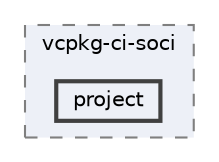 digraph "external/reflect-cpp/vcpkg/scripts/test_ports/vcpkg-ci-soci/project"
{
 // LATEX_PDF_SIZE
  bgcolor="transparent";
  edge [fontname=Helvetica,fontsize=10,labelfontname=Helvetica,labelfontsize=10];
  node [fontname=Helvetica,fontsize=10,shape=box,height=0.2,width=0.4];
  compound=true
  subgraph clusterdir_1883d74922d49fcdc7436c0828b883fb {
    graph [ bgcolor="#edf0f7", pencolor="grey50", label="vcpkg-ci-soci", fontname=Helvetica,fontsize=10 style="filled,dashed", URL="dir_1883d74922d49fcdc7436c0828b883fb.html",tooltip=""]
  dir_dfcaa084324d077b94f84c77b4be5d46 [label="project", fillcolor="#edf0f7", color="grey25", style="filled,bold", URL="dir_dfcaa084324d077b94f84c77b4be5d46.html",tooltip=""];
  }
}
